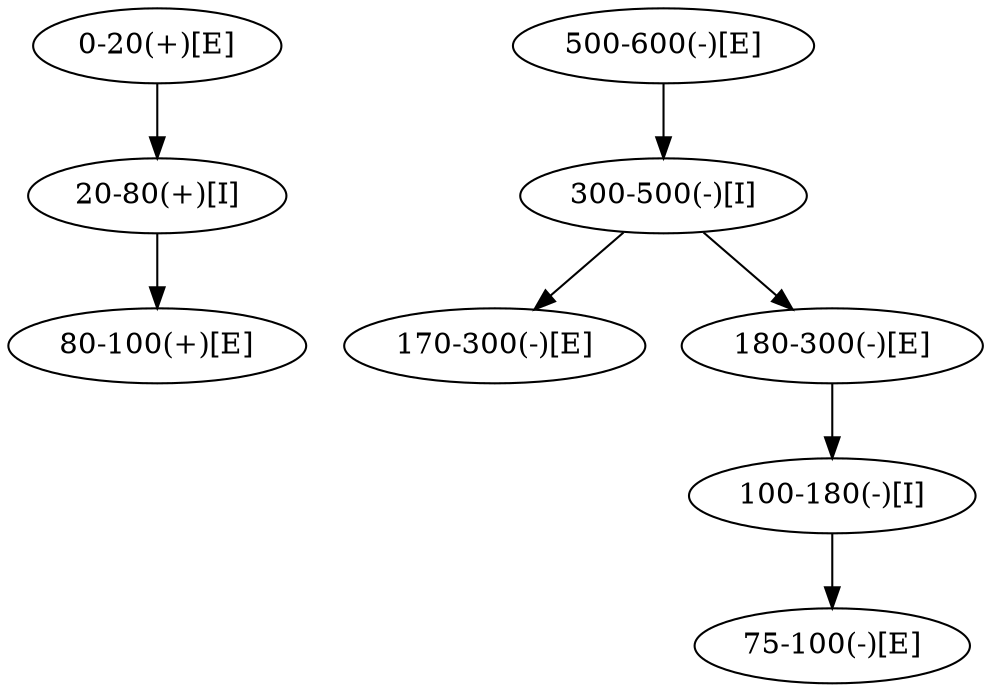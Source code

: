 strict digraph G {
"0-20(+)[E]" [scores="G1=0.02"];
"20-80(+)[I]" [scores="G1=0.04"];
"75-100(-)[E]" [scores="G2=0.025"];
"100-180(-)[I]" [scores="G2=0.045"];
"170-300(-)[E]" [scores="G3=0.04,G4=0.11"];
"180-300(-)[E]" [scores="G2=0.02,G4=0.11"];
"300-500(-)[I]" [scores="G4=0.21"];
"500-600(-)[E]" [scores="G4=0.1"];
"80-100(+)[E]" [scores="G1=0.02"];
"0-20(+)[E]" -> "20-80(+)[I]";
"20-80(+)[I]" -> "80-100(+)[E]";
"100-180(-)[I]" -> "75-100(-)[E]";
"180-300(-)[E]" -> "100-180(-)[I]";
"300-500(-)[I]" -> "180-300(-)[E]";
"300-500(-)[I]" -> "170-300(-)[E]";
"500-600(-)[E]" -> "300-500(-)[I]";
}
